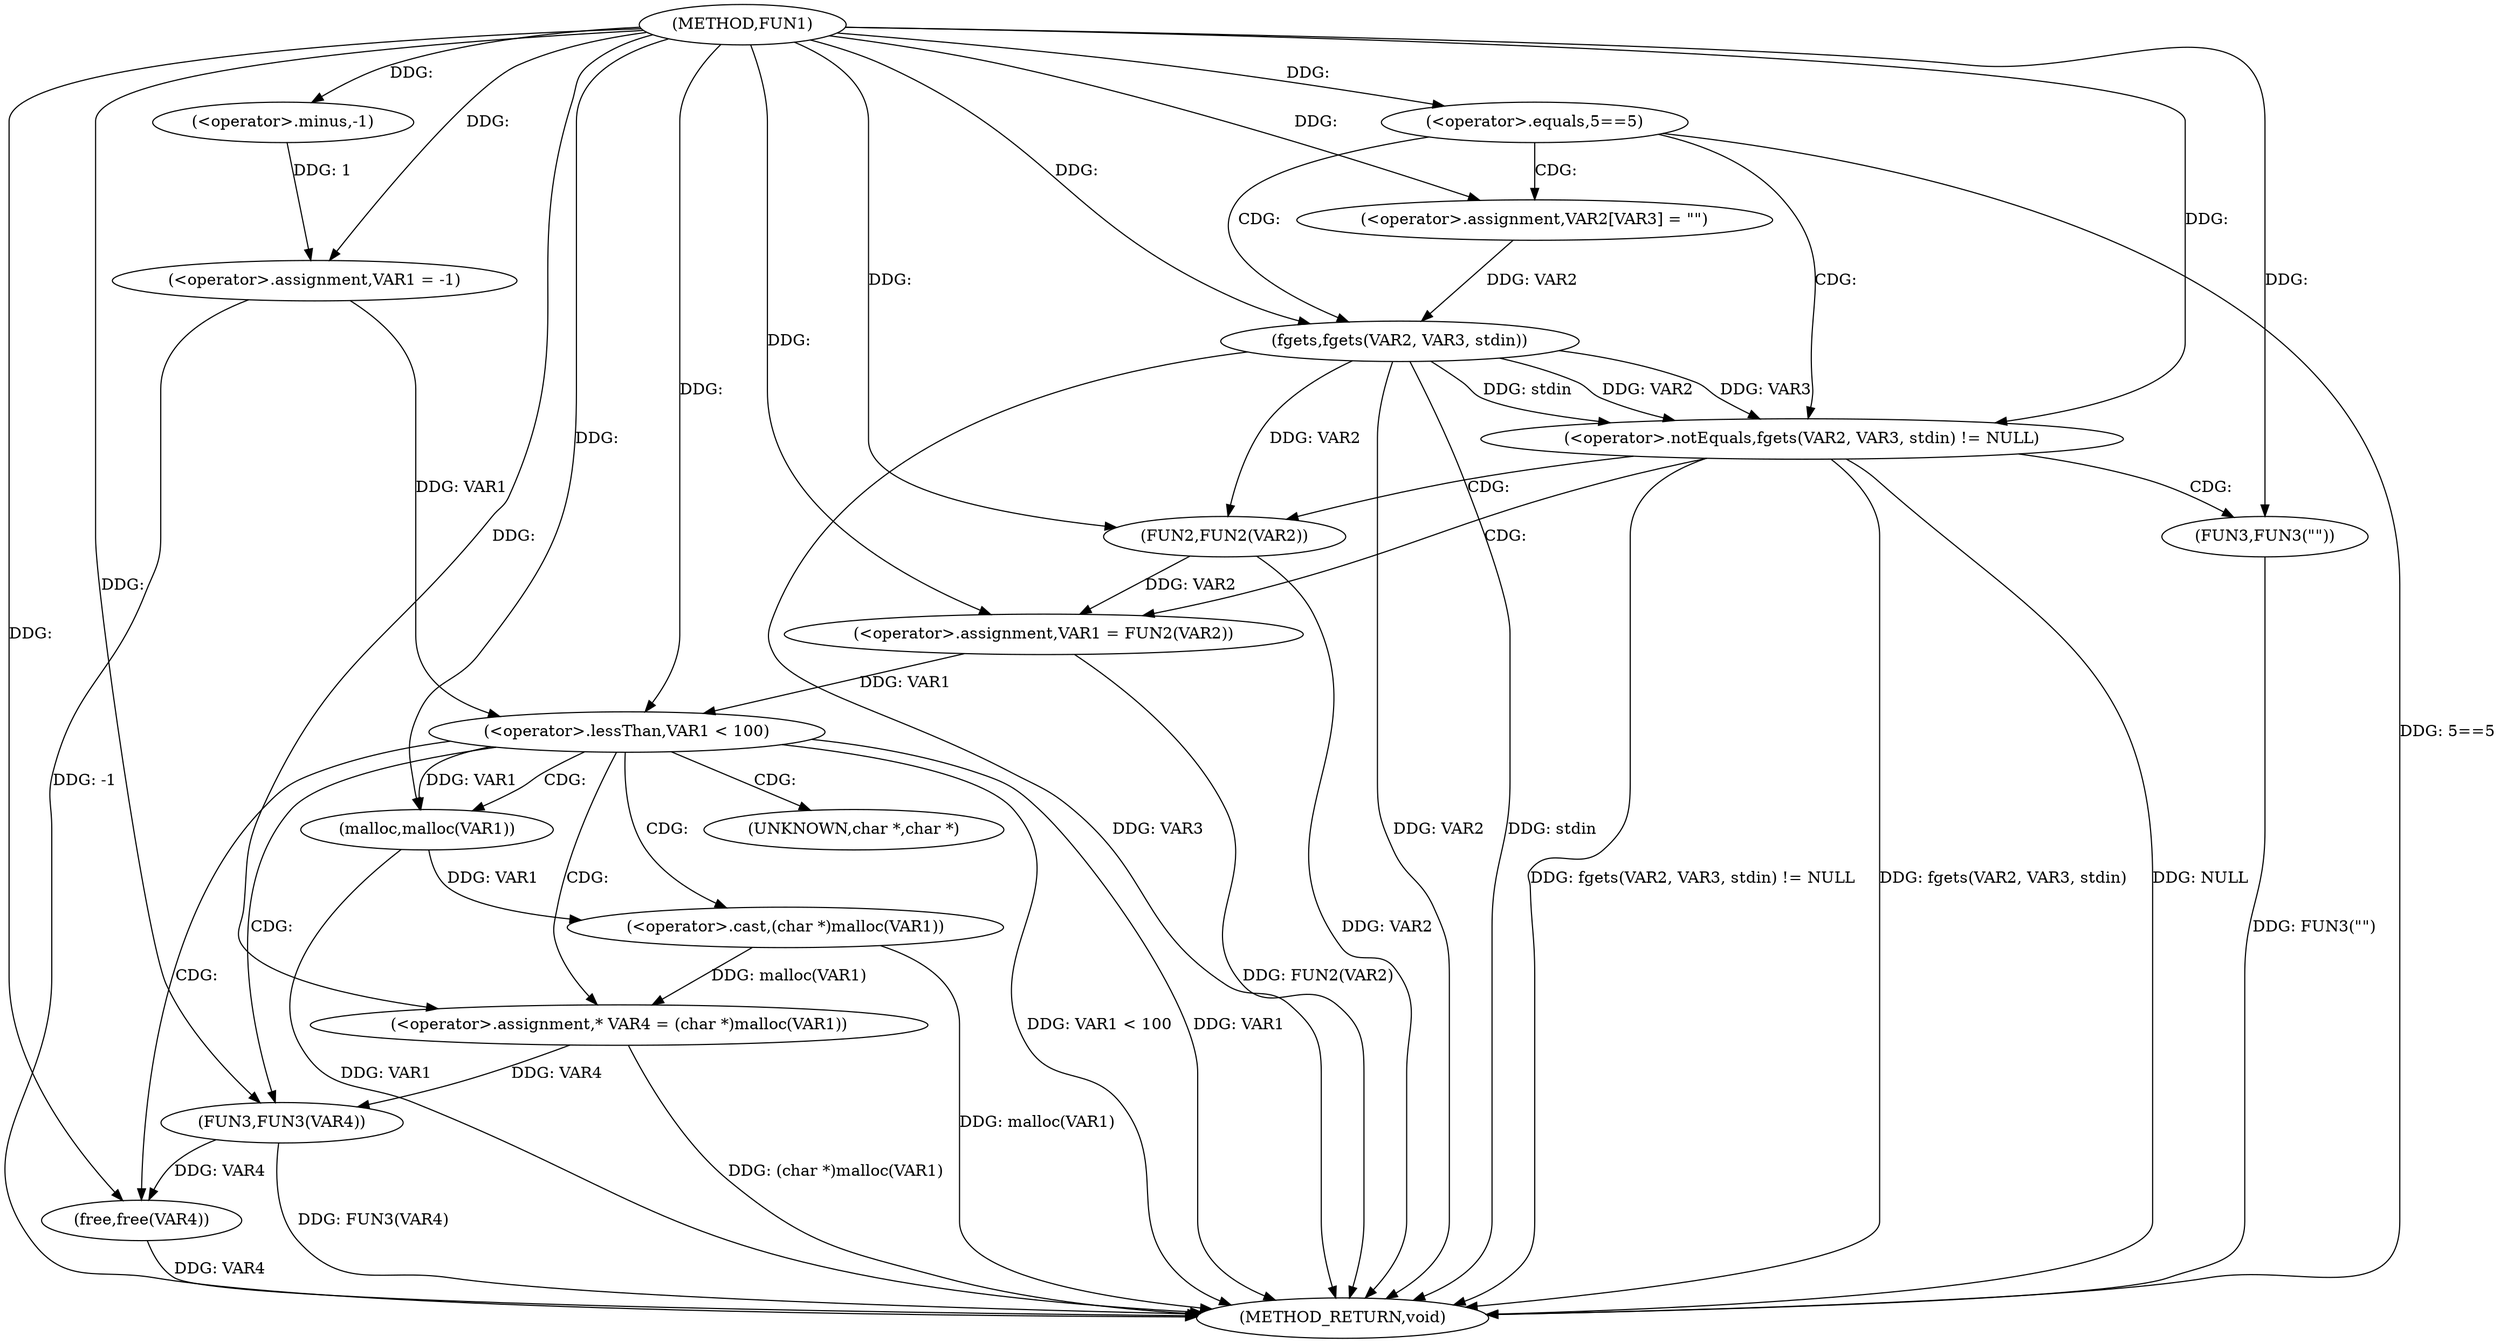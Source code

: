 digraph FUN1 {  
"1000100" [label = "(METHOD,FUN1)" ]
"1000149" [label = "(METHOD_RETURN,void)" ]
"1000103" [label = "(<operator>.assignment,VAR1 = -1)" ]
"1000105" [label = "(<operator>.minus,-1)" ]
"1000108" [label = "(<operator>.equals,5==5)" ]
"1000114" [label = "(<operator>.assignment,VAR2[VAR3] = \"\")" ]
"1000118" [label = "(<operator>.notEquals,fgets(VAR2, VAR3, stdin) != NULL)" ]
"1000119" [label = "(fgets,fgets(VAR2, VAR3, stdin))" ]
"1000125" [label = "(<operator>.assignment,VAR1 = FUN2(VAR2))" ]
"1000127" [label = "(FUN2,FUN2(VAR2))" ]
"1000131" [label = "(FUN3,FUN3(\"\"))" ]
"1000134" [label = "(<operator>.lessThan,VAR1 < 100)" ]
"1000139" [label = "(<operator>.assignment,* VAR4 = (char *)malloc(VAR1))" ]
"1000141" [label = "(<operator>.cast,(char *)malloc(VAR1))" ]
"1000143" [label = "(malloc,malloc(VAR1))" ]
"1000145" [label = "(FUN3,FUN3(VAR4))" ]
"1000147" [label = "(free,free(VAR4))" ]
"1000142" [label = "(UNKNOWN,char *,char *)" ]
  "1000108" -> "1000149"  [ label = "DDG: 5==5"] 
  "1000103" -> "1000149"  [ label = "DDG: -1"] 
  "1000119" -> "1000149"  [ label = "DDG: VAR3"] 
  "1000147" -> "1000149"  [ label = "DDG: VAR4"] 
  "1000125" -> "1000149"  [ label = "DDG: FUN2(VAR2)"] 
  "1000118" -> "1000149"  [ label = "DDG: fgets(VAR2, VAR3, stdin) != NULL"] 
  "1000127" -> "1000149"  [ label = "DDG: VAR2"] 
  "1000118" -> "1000149"  [ label = "DDG: fgets(VAR2, VAR3, stdin)"] 
  "1000131" -> "1000149"  [ label = "DDG: FUN3(\"\")"] 
  "1000118" -> "1000149"  [ label = "DDG: NULL"] 
  "1000139" -> "1000149"  [ label = "DDG: (char *)malloc(VAR1)"] 
  "1000143" -> "1000149"  [ label = "DDG: VAR1"] 
  "1000134" -> "1000149"  [ label = "DDG: VAR1 < 100"] 
  "1000134" -> "1000149"  [ label = "DDG: VAR1"] 
  "1000119" -> "1000149"  [ label = "DDG: VAR2"] 
  "1000141" -> "1000149"  [ label = "DDG: malloc(VAR1)"] 
  "1000119" -> "1000149"  [ label = "DDG: stdin"] 
  "1000145" -> "1000149"  [ label = "DDG: FUN3(VAR4)"] 
  "1000105" -> "1000103"  [ label = "DDG: 1"] 
  "1000100" -> "1000103"  [ label = "DDG: "] 
  "1000100" -> "1000105"  [ label = "DDG: "] 
  "1000100" -> "1000108"  [ label = "DDG: "] 
  "1000100" -> "1000114"  [ label = "DDG: "] 
  "1000119" -> "1000118"  [ label = "DDG: VAR2"] 
  "1000119" -> "1000118"  [ label = "DDG: VAR3"] 
  "1000119" -> "1000118"  [ label = "DDG: stdin"] 
  "1000114" -> "1000119"  [ label = "DDG: VAR2"] 
  "1000100" -> "1000119"  [ label = "DDG: "] 
  "1000100" -> "1000118"  [ label = "DDG: "] 
  "1000127" -> "1000125"  [ label = "DDG: VAR2"] 
  "1000100" -> "1000125"  [ label = "DDG: "] 
  "1000119" -> "1000127"  [ label = "DDG: VAR2"] 
  "1000100" -> "1000127"  [ label = "DDG: "] 
  "1000100" -> "1000131"  [ label = "DDG: "] 
  "1000125" -> "1000134"  [ label = "DDG: VAR1"] 
  "1000103" -> "1000134"  [ label = "DDG: VAR1"] 
  "1000100" -> "1000134"  [ label = "DDG: "] 
  "1000141" -> "1000139"  [ label = "DDG: malloc(VAR1)"] 
  "1000100" -> "1000139"  [ label = "DDG: "] 
  "1000143" -> "1000141"  [ label = "DDG: VAR1"] 
  "1000134" -> "1000143"  [ label = "DDG: VAR1"] 
  "1000100" -> "1000143"  [ label = "DDG: "] 
  "1000139" -> "1000145"  [ label = "DDG: VAR4"] 
  "1000100" -> "1000145"  [ label = "DDG: "] 
  "1000145" -> "1000147"  [ label = "DDG: VAR4"] 
  "1000100" -> "1000147"  [ label = "DDG: "] 
  "1000108" -> "1000119"  [ label = "CDG: "] 
  "1000108" -> "1000114"  [ label = "CDG: "] 
  "1000108" -> "1000118"  [ label = "CDG: "] 
  "1000118" -> "1000125"  [ label = "CDG: "] 
  "1000118" -> "1000131"  [ label = "CDG: "] 
  "1000118" -> "1000127"  [ label = "CDG: "] 
  "1000134" -> "1000143"  [ label = "CDG: "] 
  "1000134" -> "1000142"  [ label = "CDG: "] 
  "1000134" -> "1000141"  [ label = "CDG: "] 
  "1000134" -> "1000147"  [ label = "CDG: "] 
  "1000134" -> "1000145"  [ label = "CDG: "] 
  "1000134" -> "1000139"  [ label = "CDG: "] 
}
